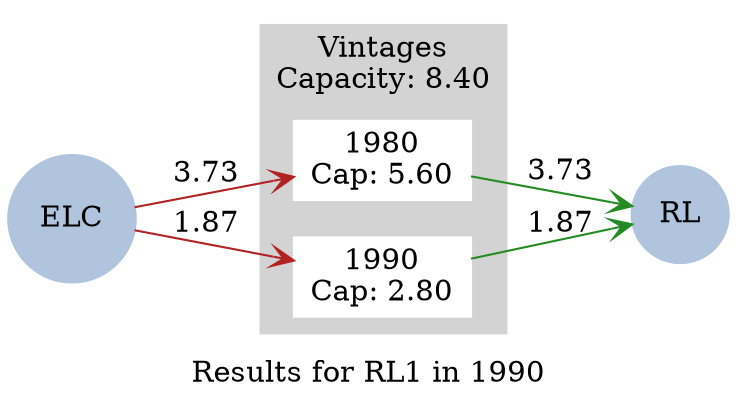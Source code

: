 strict digraph model {
	label = "Results for RL1 in 1990" ;

	compound    = "True" ;
	concentrate = "True";
	rankdir     = "LR" ;
	splines     = "False" ;

	node [ style="filled" ] ;
	edge [ arrowhead="vee" ] ;

	subgraph cluster_vintages {
		label = "Vintages\nCapacity: 8.40" ;

		href  = "results1990.svg" ;
		style = "filled"
		color = "lightgrey"

		node [ color="white", shape="box" ] ;

		"1980" [ href="results_RL1_p1990v1980_segments.svg", label="1980\nCap: 5.60" ] ;
		"1990" [ href="results_RL1_p1990v1990_segments.svg", label="1990\nCap: 2.80" ] ;
	}

	subgraph energy_carriers {
		node [
		  color     = "lightsteelblue",
		  fontcolor = "black",
		  shape     = "circle"
		] ;

		"ELC" [ href="../commodities/rc_ELC_1990.svg" ] ;
		"RL"  [ href="../commodities/rc_RL_1990.svg" ] ;
	}

	subgraph inputs {
		edge [ color="firebrick" ] ;

		"ELC" -> "1980" [ label="3.73" ] ;
		"ELC" -> "1990" [ label="1.87" ] ;
	}

	subgraph outputs {
		edge [ color="forestgreen" ] ;

		"1980" -> "RL" [ label="3.73" ] ;
		"1990" -> "RL" [ label="1.87" ] ;
	}
}
